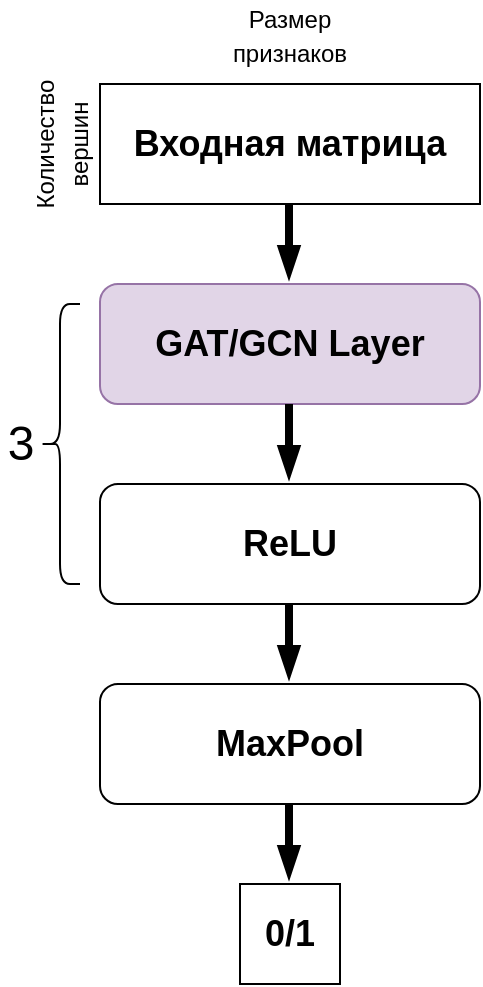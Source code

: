 <mxfile version="18.1.2" type="github">
  <diagram id="sntJZrc3fSRZ9pPTpiDj" name="Page-1">
    <mxGraphModel dx="946" dy="589" grid="1" gridSize="10" guides="1" tooltips="1" connect="1" arrows="1" fold="1" page="1" pageScale="1" pageWidth="827" pageHeight="1169" math="0" shadow="0">
      <root>
        <mxCell id="0" />
        <mxCell id="1" parent="0" />
        <mxCell id="l7tDhvgIpXxOFHX7TSzN-1" value="&lt;font style=&quot;font-size: 18px;&quot;&gt;&lt;b&gt;Входная матрица&lt;/b&gt;&lt;/font&gt;" style="rounded=0;whiteSpace=wrap;html=1;" parent="1" vertex="1">
          <mxGeometry x="290" y="100" width="190" height="60" as="geometry" />
        </mxCell>
        <mxCell id="l7tDhvgIpXxOFHX7TSzN-3" value="" style="endArrow=blockThin;html=1;rounded=0;endSize=6;strokeWidth=4;fillColor=#39434D;endFill=1;" parent="1" edge="1">
          <mxGeometry width="50" height="50" relative="1" as="geometry">
            <mxPoint x="384.5" y="160" as="sourcePoint" />
            <mxPoint x="384.5" y="197" as="targetPoint" />
          </mxGeometry>
        </mxCell>
        <mxCell id="l7tDhvgIpXxOFHX7TSzN-5" value="&lt;b&gt;GAT/GCN Layer&lt;/b&gt;" style="rounded=1;whiteSpace=wrap;html=1;fontSize=18;fillColor=#e1d5e7;strokeColor=#9673a6;" parent="1" vertex="1">
          <mxGeometry x="290" y="200" width="190" height="60" as="geometry" />
        </mxCell>
        <mxCell id="l7tDhvgIpXxOFHX7TSzN-7" value="" style="endArrow=blockThin;html=1;rounded=0;endSize=6;strokeWidth=4;fillColor=#39434D;endFill=1;" parent="1" edge="1">
          <mxGeometry width="50" height="50" relative="1" as="geometry">
            <mxPoint x="384.5" y="260" as="sourcePoint" />
            <mxPoint x="384.5" y="297" as="targetPoint" />
          </mxGeometry>
        </mxCell>
        <mxCell id="l7tDhvgIpXxOFHX7TSzN-8" value="&lt;b&gt;ReLU&lt;/b&gt;" style="rounded=1;whiteSpace=wrap;html=1;fontSize=18;" parent="1" vertex="1">
          <mxGeometry x="290" y="300" width="190" height="60" as="geometry" />
        </mxCell>
        <mxCell id="l7tDhvgIpXxOFHX7TSzN-9" value="" style="endArrow=blockThin;html=1;rounded=0;endSize=6;strokeWidth=4;fillColor=#39434D;endFill=1;" parent="1" edge="1">
          <mxGeometry width="50" height="50" relative="1" as="geometry">
            <mxPoint x="384.5" y="360" as="sourcePoint" />
            <mxPoint x="384.5" y="397" as="targetPoint" />
          </mxGeometry>
        </mxCell>
        <mxCell id="l7tDhvgIpXxOFHX7TSzN-10" value="&lt;b&gt;MaxPool&lt;br&gt;&lt;/b&gt;" style="rounded=1;whiteSpace=wrap;html=1;fontSize=18;" parent="1" vertex="1">
          <mxGeometry x="290" y="400" width="190" height="60" as="geometry" />
        </mxCell>
        <mxCell id="l7tDhvgIpXxOFHX7TSzN-11" value="" style="endArrow=blockThin;html=1;rounded=0;endSize=6;strokeWidth=4;fillColor=#39434D;endFill=1;" parent="1" edge="1">
          <mxGeometry width="50" height="50" relative="1" as="geometry">
            <mxPoint x="384.5" y="460" as="sourcePoint" />
            <mxPoint x="384.5" y="497" as="targetPoint" />
          </mxGeometry>
        </mxCell>
        <mxCell id="l7tDhvgIpXxOFHX7TSzN-13" value="&lt;b&gt;0/1&lt;/b&gt;" style="rounded=0;whiteSpace=wrap;html=1;fontSize=18;" parent="1" vertex="1">
          <mxGeometry x="360" y="500" width="50" height="50" as="geometry" />
        </mxCell>
        <mxCell id="l7tDhvgIpXxOFHX7TSzN-14" value="" style="shape=curlyBracket;whiteSpace=wrap;html=1;rounded=1;fontSize=18;" parent="1" vertex="1">
          <mxGeometry x="260" y="210" width="20" height="140" as="geometry" />
        </mxCell>
        <mxCell id="l7tDhvgIpXxOFHX7TSzN-15" value="&lt;span style=&quot;font-weight: normal;&quot;&gt;3&lt;/span&gt;" style="text;strokeColor=none;fillColor=none;html=1;fontSize=24;fontStyle=1;verticalAlign=middle;align=center;" parent="1" vertex="1">
          <mxGeometry x="240" y="260" width="20" height="40" as="geometry" />
        </mxCell>
        <mxCell id="l7tDhvgIpXxOFHX7TSzN-17" value="&lt;font style=&quot;font-size: 12px;&quot;&gt;Количество&lt;br&gt;вершин&lt;/font&gt;" style="text;html=1;strokeColor=none;fillColor=none;align=center;verticalAlign=middle;whiteSpace=wrap;rounded=0;fontSize=14;rotation=-90;" parent="1" vertex="1">
          <mxGeometry x="230" y="115" width="80" height="30" as="geometry" />
        </mxCell>
        <mxCell id="l7tDhvgIpXxOFHX7TSzN-18" value="&lt;span style=&quot;font-size: 12px;&quot;&gt;Размер признаков&lt;/span&gt;" style="text;html=1;strokeColor=none;fillColor=none;align=center;verticalAlign=middle;whiteSpace=wrap;rounded=0;fontSize=14;rotation=0;" parent="1" vertex="1">
          <mxGeometry x="345" y="60" width="80" height="30" as="geometry" />
        </mxCell>
      </root>
    </mxGraphModel>
  </diagram>
</mxfile>
